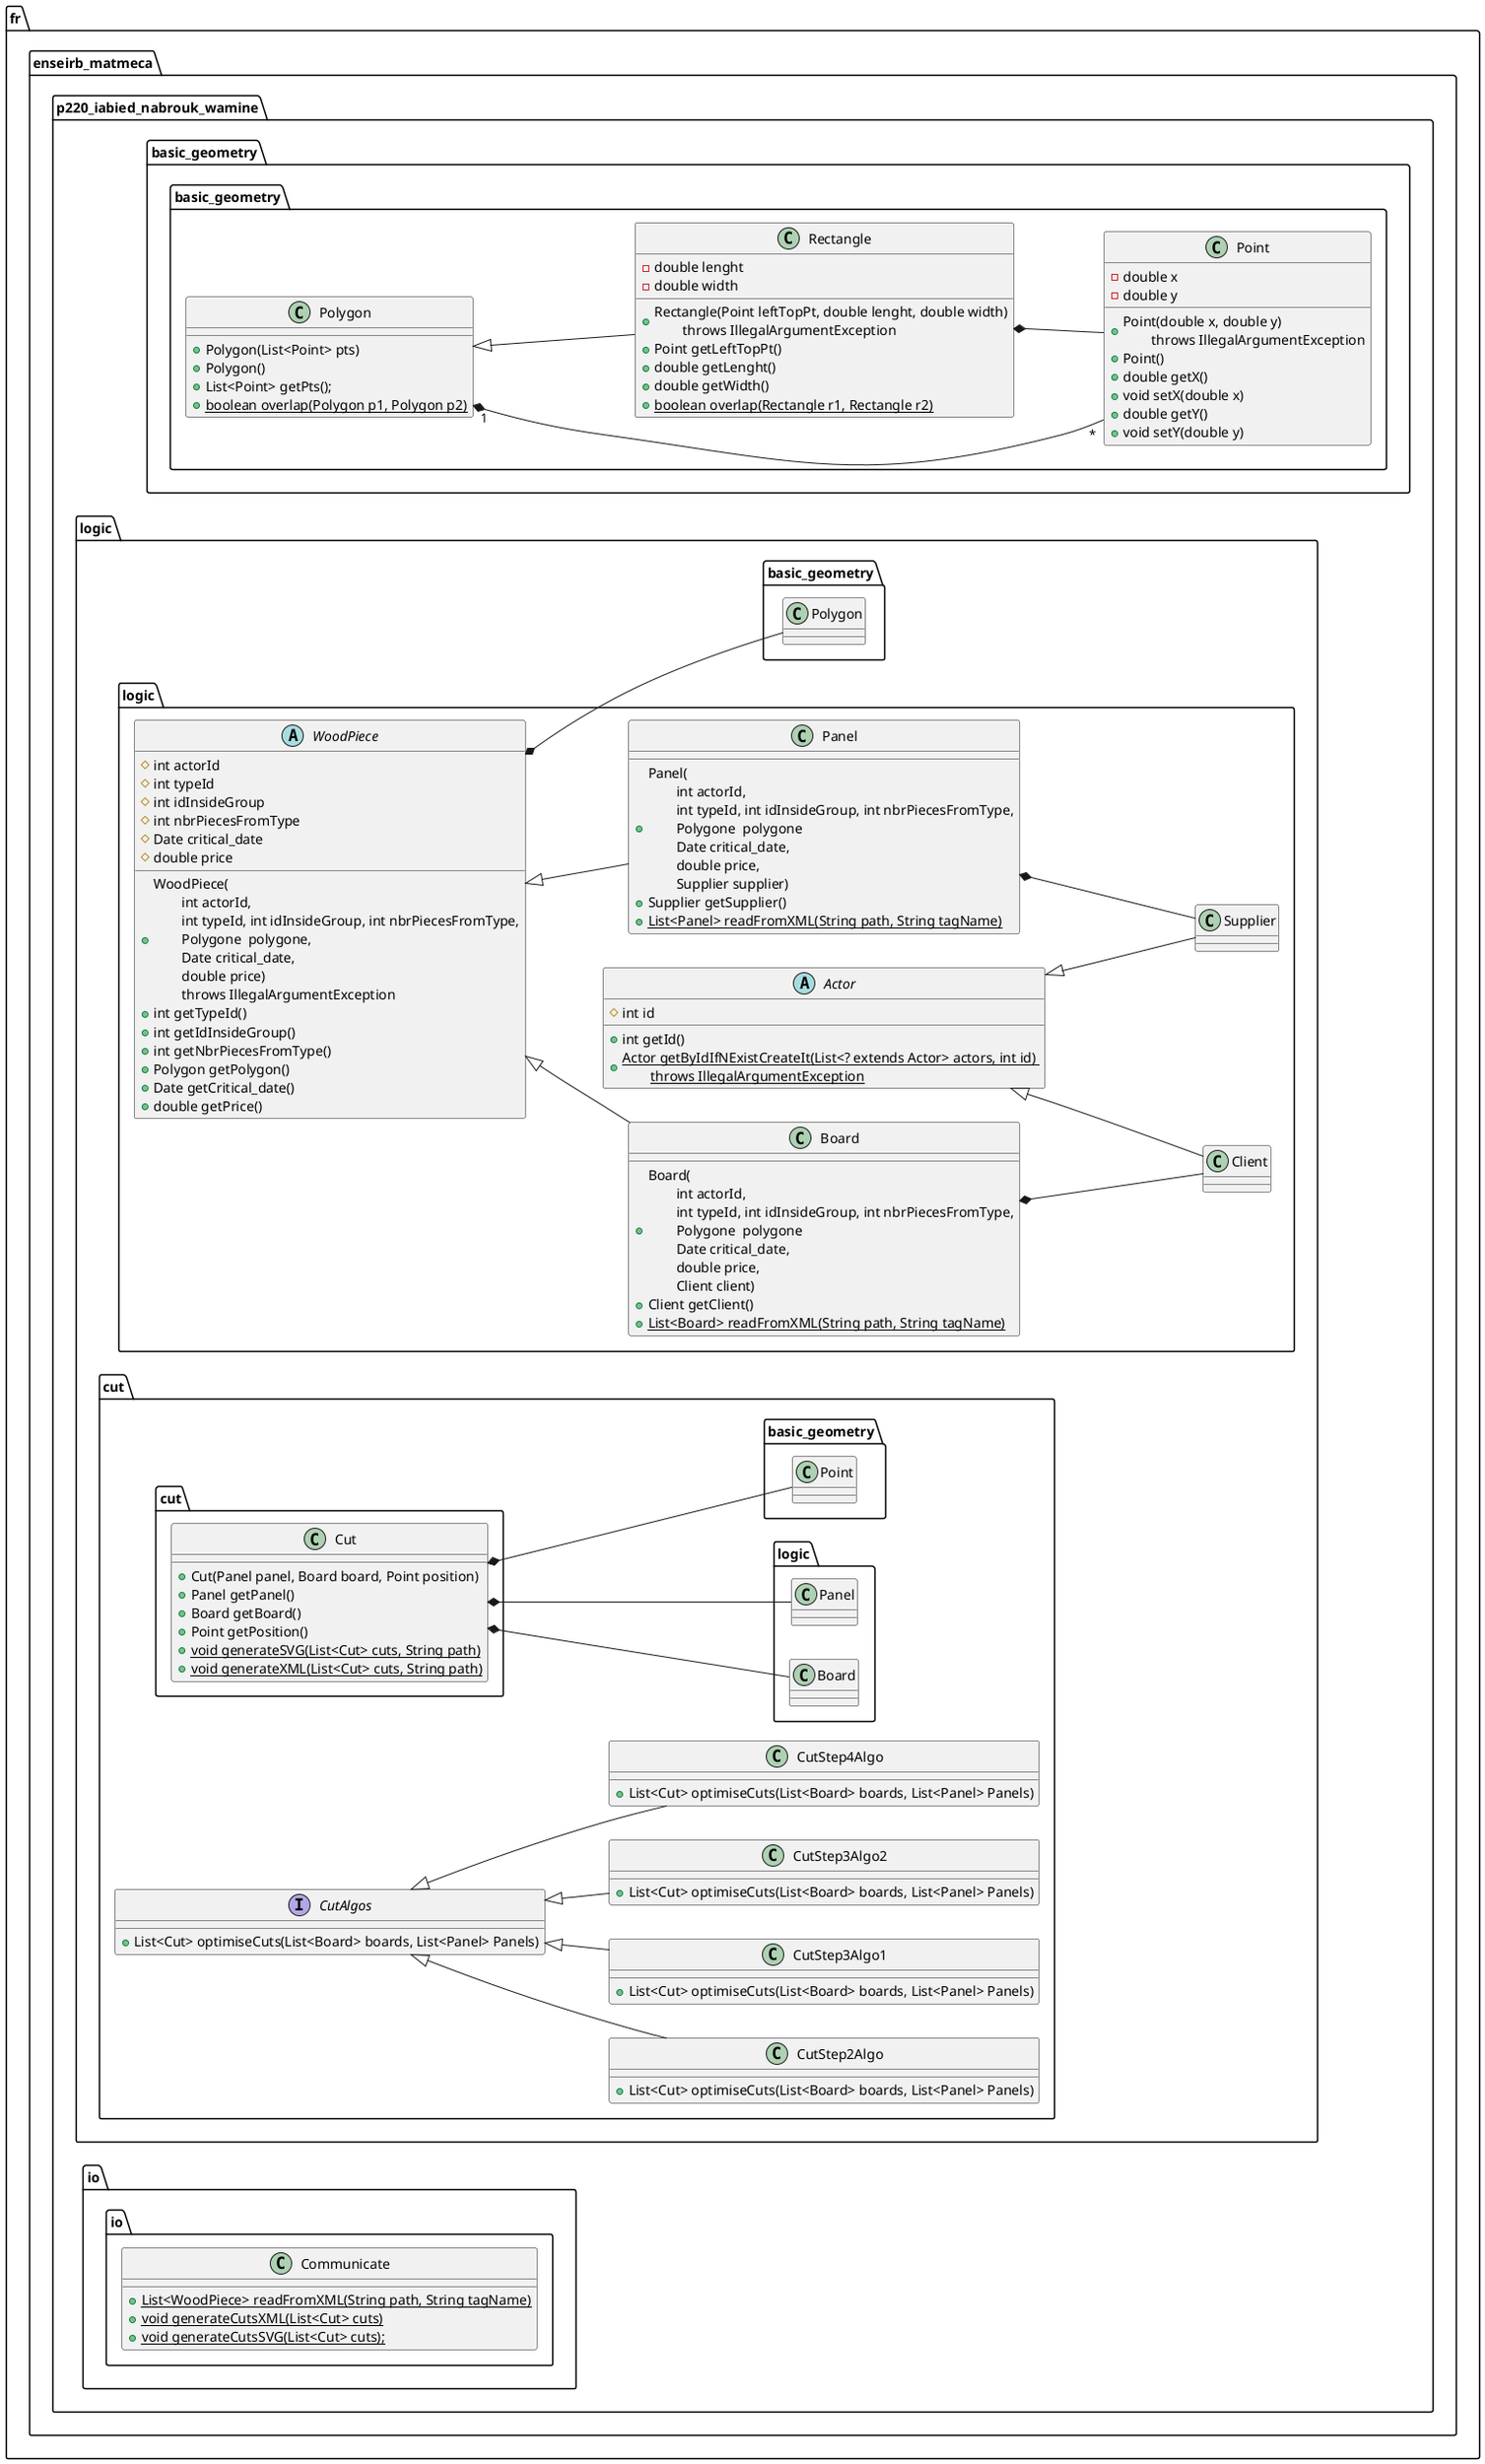 @startuml uml

left to right direction

package "fr.enseirb_matmeca.p220_iabied_nabrouk_wamine"{

    package "basic_geometry"{

        class basic_geometry.Point {

            - double x
            - double y

            + Point(double x, double y)\n\tthrows IllegalArgumentException
            + Point()
            + double getX()
            + void setX(double x)
            + double getY()
            + void setY(double y)

        }

        class basic_geometry.Polygon {

            + Polygon(List<Point> pts)
            + Polygon()
            + List<Point> getPts();
            + {static} boolean overlap(Polygon p1, Polygon p2)

        }
        basic_geometry.Polygon "1" *-- "*" basic_geometry.Point

        class basic_geometry.Rectangle {

            - double lenght
            - double width
            
            + Rectangle(Point leftTopPt, double lenght, double width)\n\tthrows IllegalArgumentException
            + Point getLeftTopPt()
            + double getLenght()
            + double getWidth()
            + {static} boolean overlap(Rectangle r1, Rectangle r2)
        }
        basic_geometry.Rectangle *-- basic_geometry.Point

        basic_geometry.Polygon <|-- basic_geometry.Rectangle

    }

    package "logic"{

        abstract class logic.Actor{
            # int id

            + int getId()
            + {static} Actor getByIdIfNExistCreateIt(List<? extends Actor> actors, int id) \n\tthrows IllegalArgumentException
        }

        class logic.Client{

        }

        class logic.Supplier{
            
        }

        logic.Actor <|-- logic.Client
        logic.Actor <|-- logic.Supplier

        abstract class logic.WoodPiece {
            
            # int actorId
            # int typeId
            # int idInsideGroup
            # int nbrPiecesFromType
            # Date critical_date
            # double price

            + WoodPiece(\n\tint actorId,\n\tint typeId, int idInsideGroup, int nbrPiecesFromType,\n\tPolygone  polygone,\n\tDate critical_date,\n\tdouble price)\n\tthrows IllegalArgumentException
            + int getTypeId()
            + int getIdInsideGroup()
            + int getNbrPiecesFromType()
            + Polygon getPolygon()
            + Date getCritical_date()
            + double getPrice()

        }
        logic.WoodPiece *-- basic_geometry.Polygon

        class logic.Panel {
            + Panel(\n\tint actorId,\n\tint typeId, int idInsideGroup, int nbrPiecesFromType,\n\tPolygone  polygone\n\tDate critical_date,\n\tdouble price,\n\tSupplier supplier)
            + Supplier getSupplier()
            + {static} List<Panel> readFromXML(String path, String tagName)
        }
        logic.Panel *-- logic.Supplier

        class logic.Board {
            + Board(\n\tint actorId,\n\tint typeId, int idInsideGroup, int nbrPiecesFromType,\n\tPolygone  polygone\n\tDate critical_date,\n\tdouble price,\n\tClient client)
            + Client getClient()
            + {static} List<Board> readFromXML(String path, String tagName)
            
        }
        logic.Board *-- logic.Client

        logic.WoodPiece <|-- logic.Panel
        logic.WoodPiece <|-- logic.Board

        package "cut" {
            
            class cut.Cut {

                + Cut(Panel panel, Board board, Point position)
                + Panel getPanel()
                + Board getBoard()
                + Point getPosition()
                + {static} void generateSVG(List<Cut> cuts, String path)
                + {static} void generateXML(List<Cut> cuts, String path)

            }
            cut.Cut *-- logic.Panel
            cut.Cut *-- logic.Board
            cut.Cut *-- basic_geometry.Point

            interface CutAlgos{
                + List<Cut> optimiseCuts(List<Board> boards, List<Panel> Panels)
            }

            class CutStep2Algo {
                + List<Cut> optimiseCuts(List<Board> boards, List<Panel> Panels)
            }

            class CutStep3Algo1 {
                + List<Cut> optimiseCuts(List<Board> boards, List<Panel> Panels)
            }

            class CutStep3Algo2 {
                + List<Cut> optimiseCuts(List<Board> boards, List<Panel> Panels)
            }

            class CutStep4Algo {
                + List<Cut> optimiseCuts(List<Board> boards, List<Panel> Panels)
            }

            CutAlgos <|-- CutStep2Algo
            CutAlgos <|-- CutStep3Algo1
            CutAlgos <|-- CutStep3Algo2
            CutAlgos <|-- CutStep4Algo

        }

    }

    package "io"{
        class io.Communicate {
            + {static} List<WoodPiece> readFromXML(String path, String tagName)
            + {static} void generateCutsXML(List<Cut> cuts)
            + {static} void generateCutsSVG(List<Cut> cuts);
        }
    }

}


@enduml